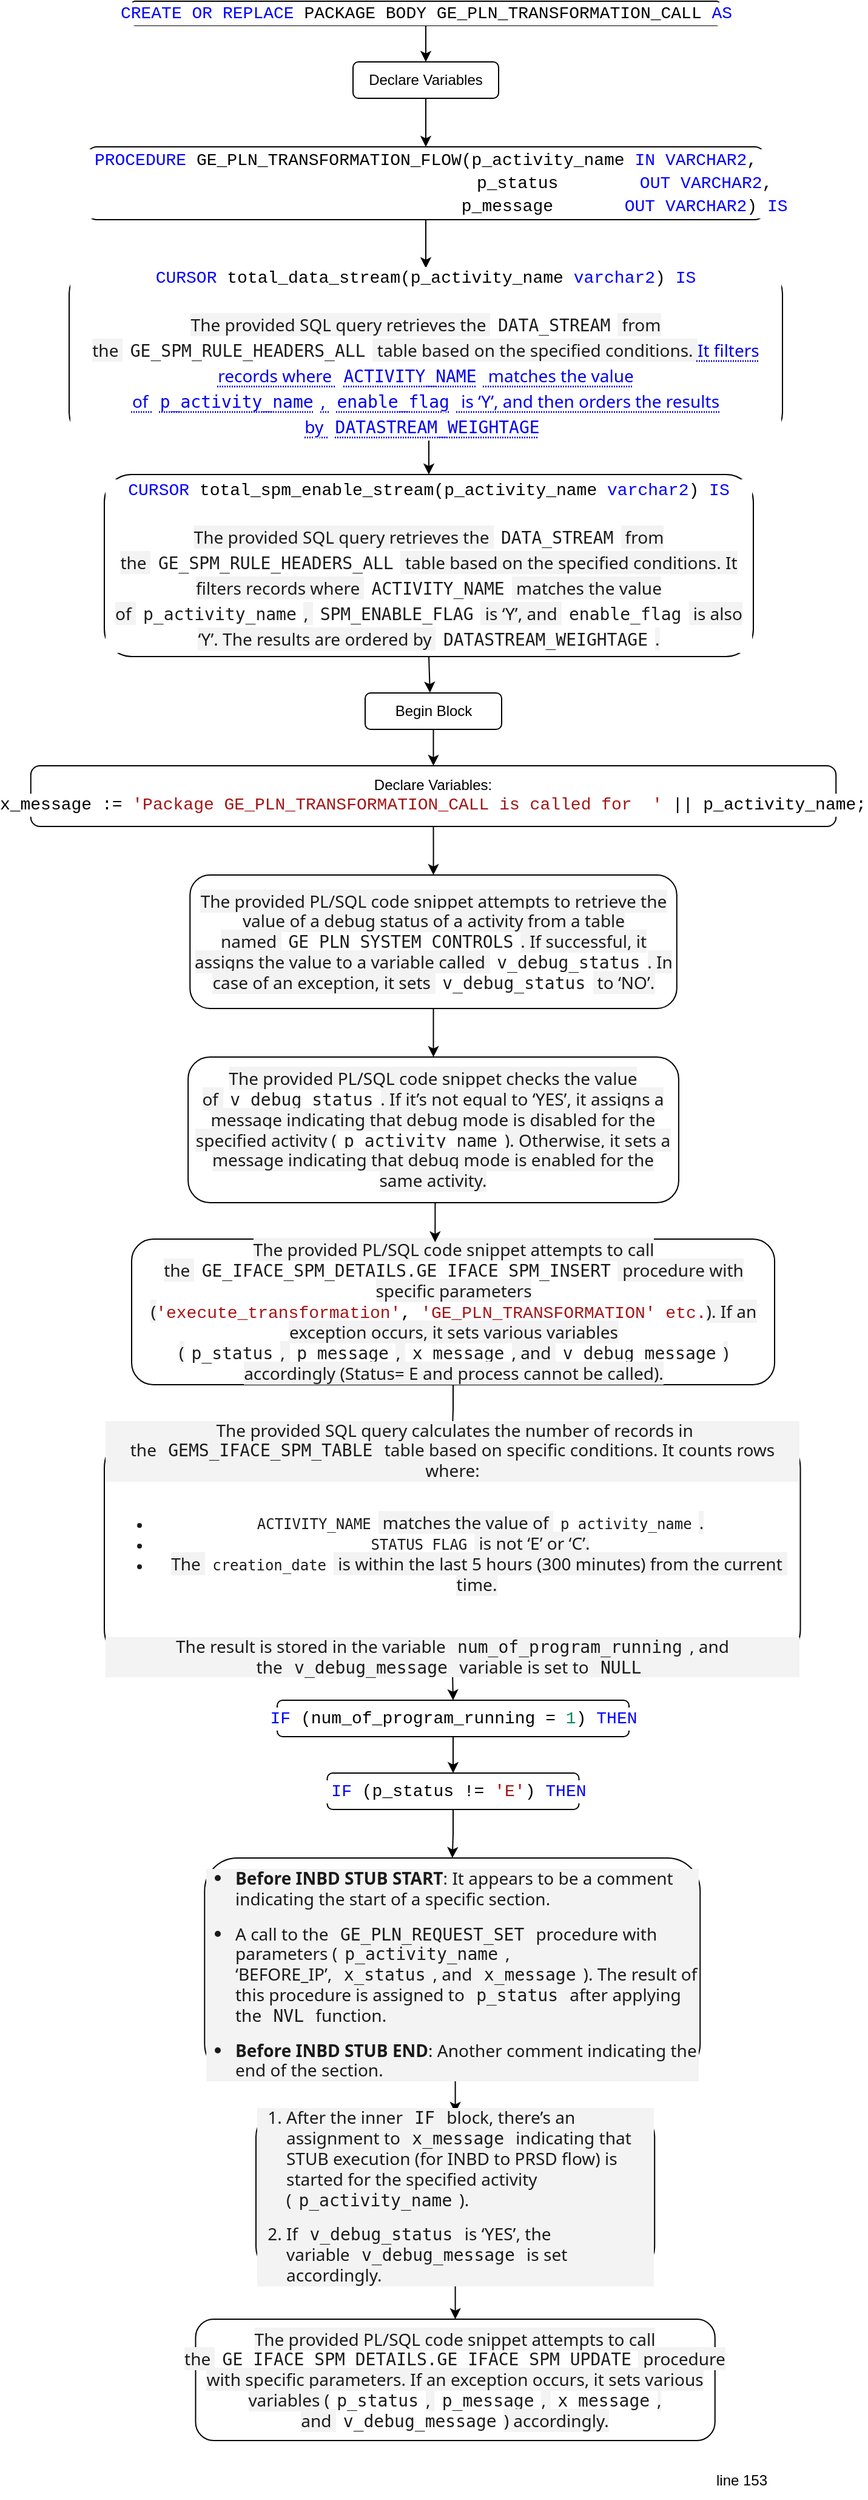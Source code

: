 <mxfile version="24.5.4" type="device">
  <diagram id="C5RBs43oDa-KdzZeNtuy" name="Page-1">
    <mxGraphModel dx="880" dy="500" grid="1" gridSize="10" guides="1" tooltips="1" connect="1" arrows="1" fold="1" page="1" pageScale="1" pageWidth="827" pageHeight="3000" math="0" shadow="0">
      <root>
        <mxCell id="WIyWlLk6GJQsqaUBKTNV-0" />
        <mxCell id="WIyWlLk6GJQsqaUBKTNV-1" parent="WIyWlLk6GJQsqaUBKTNV-0" />
        <mxCell id="ynSScAyT_oTB8Sbhrg9Q-1" style="edgeStyle=orthogonalEdgeStyle;rounded=0;orthogonalLoop=1;jettySize=auto;html=1;exitX=0.5;exitY=1;exitDx=0;exitDy=0;entryX=0.5;entryY=0;entryDx=0;entryDy=0;" edge="1" parent="WIyWlLk6GJQsqaUBKTNV-1" source="WIyWlLk6GJQsqaUBKTNV-3" target="WIyWlLk6GJQsqaUBKTNV-11">
          <mxGeometry relative="1" as="geometry" />
        </mxCell>
        <mxCell id="WIyWlLk6GJQsqaUBKTNV-3" value="&lt;div style=&quot;color: #000000;background-color: #ffffff;font-family: Consolas, &#39;Courier New&#39;, monospace;font-weight: normal;font-size: 14px;line-height: 19px;white-space: pre;&quot;&gt;&lt;div&gt;&lt;span style=&quot;color: #0000ff;&quot;&gt;CREATE&lt;/span&gt;&lt;span style=&quot;color: #000000;&quot;&gt; &lt;/span&gt;&lt;span style=&quot;color: #0000ff;&quot;&gt;OR&lt;/span&gt;&lt;span style=&quot;color: #000000;&quot;&gt; &lt;/span&gt;&lt;span style=&quot;color: #0000ff;&quot;&gt;REPLACE&lt;/span&gt;&lt;span style=&quot;color: #000000;&quot;&gt; PACKAGE BODY GE_PLN_TRANSFORMATION_CALL &lt;/span&gt;&lt;span style=&quot;color: #0000ff;&quot;&gt;AS&lt;/span&gt;&lt;/div&gt;&lt;/div&gt;" style="rounded=1;whiteSpace=wrap;html=1;fontSize=12;glass=0;strokeWidth=1;shadow=0;" parent="WIyWlLk6GJQsqaUBKTNV-1" vertex="1">
          <mxGeometry x="177.5" y="60" width="485" height="20" as="geometry" />
        </mxCell>
        <mxCell id="ynSScAyT_oTB8Sbhrg9Q-4" style="edgeStyle=orthogonalEdgeStyle;rounded=0;orthogonalLoop=1;jettySize=auto;html=1;exitX=0.5;exitY=1;exitDx=0;exitDy=0;entryX=0.5;entryY=0;entryDx=0;entryDy=0;" edge="1" parent="WIyWlLk6GJQsqaUBKTNV-1" source="WIyWlLk6GJQsqaUBKTNV-11" target="ynSScAyT_oTB8Sbhrg9Q-2">
          <mxGeometry relative="1" as="geometry" />
        </mxCell>
        <mxCell id="WIyWlLk6GJQsqaUBKTNV-11" value="Declare Variables" style="rounded=1;whiteSpace=wrap;html=1;fontSize=12;glass=0;strokeWidth=1;shadow=0;" parent="WIyWlLk6GJQsqaUBKTNV-1" vertex="1">
          <mxGeometry x="360" y="110" width="120" height="30" as="geometry" />
        </mxCell>
        <mxCell id="ynSScAyT_oTB8Sbhrg9Q-5" style="edgeStyle=orthogonalEdgeStyle;rounded=0;orthogonalLoop=1;jettySize=auto;html=1;exitX=0.5;exitY=1;exitDx=0;exitDy=0;entryX=0.5;entryY=0;entryDx=0;entryDy=0;" edge="1" parent="WIyWlLk6GJQsqaUBKTNV-1" source="ynSScAyT_oTB8Sbhrg9Q-2" target="ynSScAyT_oTB8Sbhrg9Q-3">
          <mxGeometry relative="1" as="geometry" />
        </mxCell>
        <mxCell id="ynSScAyT_oTB8Sbhrg9Q-2" value="&lt;div style=&quot;background-color: rgb(255, 255, 255); font-family: Consolas, &amp;quot;Courier New&amp;quot;, monospace; font-size: 14px; line-height: 19px; white-space: pre;&quot;&gt;&lt;div&gt;&lt;span style=&quot;color: #0000ff;&quot;&gt;PROCEDURE&lt;/span&gt; GE_PLN_TRANSFORMATION_FLOW(p_activity_name &lt;span style=&quot;color: #0000ff;&quot;&gt;IN&lt;/span&gt; &lt;span style=&quot;color: #0000ff;&quot;&gt;VARCHAR2&lt;/span&gt;,&lt;/div&gt;&lt;div&gt;&amp;nbsp; &amp;nbsp; &amp;nbsp; &amp;nbsp; &amp;nbsp; &amp;nbsp; &amp;nbsp; &amp;nbsp; &amp;nbsp; &amp;nbsp; &amp;nbsp; &amp;nbsp; &amp;nbsp; &amp;nbsp; &amp;nbsp; &amp;nbsp; &amp;nbsp; &amp;nbsp; &amp;nbsp; &amp;nbsp;p_status &amp;nbsp; &amp;nbsp; &amp;nbsp; &amp;nbsp;&lt;span style=&quot;color: #0000ff;&quot;&gt;OUT&lt;/span&gt; &lt;span style=&quot;color: #0000ff;&quot;&gt;VARCHAR2&lt;/span&gt;,&lt;/div&gt;&lt;div&gt;&amp;nbsp; &amp;nbsp; &amp;nbsp; &amp;nbsp; &amp;nbsp; &amp;nbsp; &amp;nbsp; &amp;nbsp; &amp;nbsp; &amp;nbsp; &amp;nbsp; &amp;nbsp; &amp;nbsp; &amp;nbsp; &amp;nbsp; &amp;nbsp; &amp;nbsp; &amp;nbsp; &amp;nbsp; &amp;nbsp;p_message &amp;nbsp; &amp;nbsp; &amp;nbsp; &lt;span style=&quot;color: #0000ff;&quot;&gt;OUT&lt;/span&gt; &lt;span style=&quot;color: #0000ff;&quot;&gt;VARCHAR2&lt;/span&gt;) &lt;span style=&quot;color: rgb(0, 0, 255);&quot;&gt;IS&lt;/span&gt;&lt;/div&gt;&lt;/div&gt;" style="rounded=1;whiteSpace=wrap;html=1;" vertex="1" parent="WIyWlLk6GJQsqaUBKTNV-1">
          <mxGeometry x="140" y="180" width="560" height="60" as="geometry" />
        </mxCell>
        <mxCell id="ynSScAyT_oTB8Sbhrg9Q-7" style="edgeStyle=orthogonalEdgeStyle;rounded=0;orthogonalLoop=1;jettySize=auto;html=1;exitX=0.5;exitY=1;exitDx=0;exitDy=0;entryX=0.5;entryY=0;entryDx=0;entryDy=0;" edge="1" parent="WIyWlLk6GJQsqaUBKTNV-1" source="ynSScAyT_oTB8Sbhrg9Q-3" target="ynSScAyT_oTB8Sbhrg9Q-6">
          <mxGeometry relative="1" as="geometry" />
        </mxCell>
        <mxCell id="ynSScAyT_oTB8Sbhrg9Q-3" value="&lt;div style=&quot;background-color: rgb(255, 255, 255); font-family: Consolas, &amp;quot;Courier New&amp;quot;, monospace; font-size: 14px; line-height: 19px; white-space: pre;&quot;&gt;&lt;span style=&quot;color: #0000ff;&quot;&gt;CURSOR&lt;/span&gt; total_data_stream(p_activity_name &lt;span style=&quot;color: #0000ff;&quot;&gt;varchar2&lt;/span&gt;) &lt;span style=&quot;color: #0000ff;&quot;&gt;IS&lt;/span&gt;&lt;/div&gt;&lt;div style=&quot;background-color: rgb(255, 255, 255); font-family: Consolas, &amp;quot;Courier New&amp;quot;, monospace; font-size: 14px; line-height: 19px; white-space: pre;&quot;&gt;&lt;span style=&quot;color: #0000ff;&quot;&gt;&lt;br&gt;&lt;/span&gt;&lt;/div&gt;&lt;div style=&quot;background-color: rgb(255, 255, 255); font-family: Consolas, &amp;quot;Courier New&amp;quot;, monospace; line-height: 19px; white-space: pre; font-size: 13px;&quot;&gt;&lt;span style=&quot;color: rgba(0, 0, 0, 0.894); font-family: SegoeUIVariable, SegoeUI, &amp;quot;Segoe UI&amp;quot;, &amp;quot;Helvetica Neue&amp;quot;, Helvetica, &amp;quot;Microsoft YaHei&amp;quot;, &amp;quot;Meiryo UI&amp;quot;, Meiryo, &amp;quot;Arial Unicode MS&amp;quot;, sans-serif; font-size: 14px; text-align: left; white-space: normal; background-color: rgb(243, 243, 243);&quot;&gt;The provided SQL query retrieves the&amp;nbsp;&lt;/span&gt;&lt;code style=&quot;text-wrap: wrap; font-size: 14px; line-height: var(--cib-type-body1-line-height); font-variation-settings: var(--cib-type-body1-font-variation-settings); margin: 0px 2px; padding: 1px 4px; box-sizing: border-box; border: 1px solid var(--cib-color-stroke-neutral-primary); border-radius: var(--cib-border-radius-medium); background: var(--cib-color-syntax-background-surface); color: rgba(0, 0, 0, 0.894); text-align: left;&quot;&gt;DATA_STREAM&lt;/code&gt;&lt;span style=&quot;color: rgba(0, 0, 0, 0.894); font-family: SegoeUIVariable, SegoeUI, &amp;quot;Segoe UI&amp;quot;, &amp;quot;Helvetica Neue&amp;quot;, Helvetica, &amp;quot;Microsoft YaHei&amp;quot;, &amp;quot;Meiryo UI&amp;quot;, Meiryo, &amp;quot;Arial Unicode MS&amp;quot;, sans-serif; font-size: 14px; text-align: left; white-space: normal; background-color: rgb(243, 243, 243);&quot;&gt;&amp;nbsp;from the&amp;nbsp;&lt;/span&gt;&lt;code style=&quot;text-wrap: wrap; font-size: 14px; line-height: var(--cib-type-body1-line-height); font-variation-settings: var(--cib-type-body1-font-variation-settings); margin: 0px 2px; padding: 1px 4px; box-sizing: border-box; border: 1px solid var(--cib-color-stroke-neutral-primary); border-radius: var(--cib-border-radius-medium); background: var(--cib-color-syntax-background-surface); color: rgba(0, 0, 0, 0.894); text-align: left;&quot;&gt;GE_SPM_RULE_HEADERS_ALL&lt;/code&gt;&lt;span style=&quot;color: rgba(0, 0, 0, 0.894); font-family: SegoeUIVariable, SegoeUI, &amp;quot;Segoe UI&amp;quot;, &amp;quot;Helvetica Neue&amp;quot;, Helvetica, &amp;quot;Microsoft YaHei&amp;quot;, &amp;quot;Meiryo UI&amp;quot;, Meiryo, &amp;quot;Arial Unicode MS&amp;quot;, sans-serif; font-size: 14px; text-align: left; white-space: normal; background-color: rgb(243, 243, 243);&quot;&gt;&amp;nbsp;table based on the specified conditions.&amp;nbsp;&lt;/span&gt;&lt;a style=&quot;position: relative; border-bottom: 2px solid transparent; text-decoration-style: dotted; text-underline-offset: 3px; text-decoration-color: var(--cib-color-foreground-accent-secondary); cursor: pointer; background: var(--cib-color-fill-subtle-tertiary); border-radius: var(--cib-border-radius-small); font-family: SegoeUIVariable, SegoeUI, &amp;quot;Segoe UI&amp;quot;, &amp;quot;Helvetica Neue&amp;quot;, Helvetica, &amp;quot;Microsoft YaHei&amp;quot;, &amp;quot;Meiryo UI&amp;quot;, Meiryo, &amp;quot;Arial Unicode MS&amp;quot;, sans-serif; font-size: 14px; text-align: left; white-space: normal;&quot; target=&quot;_blank&quot; data-citationid=&quot;fa12c955-d1f7-9592-a2a9-dfe4369388e4-8-group&quot; class=&quot;tooltip-target&quot; href=&quot;https://docs.oracle.com/en/cloud/saas/supply-chain-and-manufacturing/23d/oedsc/dooheadersall-12076.html&quot;&gt;It filters records where&amp;nbsp;&lt;code style=&quot;white-space-collapse: preserve; font-size: var(--cib-type-body1-font-size); line-height: var(--cib-type-body1-line-height); font-variation-settings: var(--cib-type-body1-font-variation-settings); margin: 0px 2px; padding: 1px 4px; box-sizing: border-box; border: 1px solid var(--cib-color-stroke-neutral-primary); border-radius: var(--cib-border-radius-medium); background: var(--cib-color-syntax-background-surface);&quot;&gt;ACTIVITY_NAME&lt;/code&gt;&amp;nbsp;matches the value of&amp;nbsp;&lt;code style=&quot;white-space-collapse: preserve; font-size: var(--cib-type-body1-font-size); line-height: var(--cib-type-body1-line-height); font-variation-settings: var(--cib-type-body1-font-variation-settings); margin: 0px 2px; padding: 1px 4px; box-sizing: border-box; border: 1px solid var(--cib-color-stroke-neutral-primary); border-radius: var(--cib-border-radius-medium); background: var(--cib-color-syntax-background-surface);&quot;&gt;p_activity_name&lt;/code&gt;,&amp;nbsp;&lt;code style=&quot;white-space-collapse: preserve; font-size: var(--cib-type-body1-font-size); line-height: var(--cib-type-body1-line-height); font-variation-settings: var(--cib-type-body1-font-variation-settings); margin: 0px 2px; padding: 1px 4px; box-sizing: border-box; border: 1px solid var(--cib-color-stroke-neutral-primary); border-radius: var(--cib-border-radius-medium); background: var(--cib-color-syntax-background-surface);&quot;&gt;enable_flag&lt;/code&gt;&amp;nbsp;is ‘Y’, and then orders the results by&amp;nbsp;&lt;code style=&quot;white-space-collapse: preserve; font-size: var(--cib-type-body1-font-size); line-height: var(--cib-type-body1-line-height); font-variation-settings: var(--cib-type-body1-font-variation-settings); margin: 0px 2px; padding: 1px 4px; box-sizing: border-box; border: 1px solid var(--cib-color-stroke-neutral-primary); border-radius: var(--cib-border-radius-medium); background: var(--cib-color-syntax-background-surface);&quot;&gt;DATASTREAM_WEIGHTAGE&lt;/code&gt;&lt;/a&gt;&lt;span style=&quot;color: #0000ff;&quot;&gt;&lt;br&gt;&lt;/span&gt;&lt;/div&gt;" style="rounded=1;whiteSpace=wrap;html=1;" vertex="1" parent="WIyWlLk6GJQsqaUBKTNV-1">
          <mxGeometry x="126" y="280" width="588" height="140" as="geometry" />
        </mxCell>
        <mxCell id="ynSScAyT_oTB8Sbhrg9Q-6" value="&lt;div style=&quot;background-color: rgb(255, 255, 255); font-family: Consolas, &amp;quot;Courier New&amp;quot;, monospace; font-size: 14px; line-height: 19px; white-space: pre;&quot;&gt;&lt;span style=&quot;color: #0000ff;&quot;&gt;CURSOR&lt;/span&gt; total_spm_enable_stream(p_activity_name &lt;span style=&quot;color: #0000ff;&quot;&gt;varchar2&lt;/span&gt;) &lt;span style=&quot;color: #0000ff;&quot;&gt;IS&lt;/span&gt;&lt;/div&gt;&lt;div style=&quot;background-color: rgb(255, 255, 255); font-family: Consolas, &amp;quot;Courier New&amp;quot;, monospace; font-size: 14px; line-height: 19px; white-space: pre;&quot;&gt;&lt;span style=&quot;color: #0000ff;&quot;&gt;&lt;br&gt;&lt;/span&gt;&lt;/div&gt;&lt;div style=&quot;background-color: rgb(255, 255, 255); font-family: Consolas, &amp;quot;Courier New&amp;quot;, monospace; font-size: 14px; line-height: 19px; white-space: pre;&quot;&gt;&lt;span style=&quot;color: rgba(0, 0, 0, 0.894); font-family: SegoeUIVariable, SegoeUI, &amp;quot;Segoe UI&amp;quot;, &amp;quot;Helvetica Neue&amp;quot;, Helvetica, &amp;quot;Microsoft YaHei&amp;quot;, &amp;quot;Meiryo UI&amp;quot;, Meiryo, &amp;quot;Arial Unicode MS&amp;quot;, sans-serif; text-align: left; white-space: normal; background-color: rgb(243, 243, 243);&quot;&gt;The provided SQL query retrieves the&amp;nbsp;&lt;/span&gt;&lt;code style=&quot;text-wrap: wrap; line-height: var(--cib-type-body1-line-height); font-variation-settings: var(--cib-type-body1-font-variation-settings); margin: 0px 2px; padding: 1px 4px; box-sizing: border-box; border: 1px solid var(--cib-color-stroke-neutral-primary); border-radius: var(--cib-border-radius-medium); background: var(--cib-color-syntax-background-surface); color: rgba(0, 0, 0, 0.894); text-align: left;&quot;&gt;DATA_STREAM&lt;/code&gt;&lt;span style=&quot;color: rgba(0, 0, 0, 0.894); font-family: SegoeUIVariable, SegoeUI, &amp;quot;Segoe UI&amp;quot;, &amp;quot;Helvetica Neue&amp;quot;, Helvetica, &amp;quot;Microsoft YaHei&amp;quot;, &amp;quot;Meiryo UI&amp;quot;, Meiryo, &amp;quot;Arial Unicode MS&amp;quot;, sans-serif; text-align: left; white-space: normal; background-color: rgb(243, 243, 243);&quot;&gt;&amp;nbsp;from the&amp;nbsp;&lt;/span&gt;&lt;code style=&quot;text-wrap: wrap; line-height: var(--cib-type-body1-line-height); font-variation-settings: var(--cib-type-body1-font-variation-settings); margin: 0px 2px; padding: 1px 4px; box-sizing: border-box; border: 1px solid var(--cib-color-stroke-neutral-primary); border-radius: var(--cib-border-radius-medium); background: var(--cib-color-syntax-background-surface); color: rgba(0, 0, 0, 0.894); text-align: left;&quot;&gt;GE_SPM_RULE_HEADERS_ALL&lt;/code&gt;&lt;span style=&quot;color: rgba(0, 0, 0, 0.894); font-family: SegoeUIVariable, SegoeUI, &amp;quot;Segoe UI&amp;quot;, &amp;quot;Helvetica Neue&amp;quot;, Helvetica, &amp;quot;Microsoft YaHei&amp;quot;, &amp;quot;Meiryo UI&amp;quot;, Meiryo, &amp;quot;Arial Unicode MS&amp;quot;, sans-serif; text-align: left; white-space: normal; background-color: rgb(243, 243, 243);&quot;&gt;&amp;nbsp;table based on the specified conditions. It filters records where&amp;nbsp;&lt;/span&gt;&lt;code style=&quot;text-wrap: wrap; line-height: var(--cib-type-body1-line-height); font-variation-settings: var(--cib-type-body1-font-variation-settings); margin: 0px 2px; padding: 1px 4px; box-sizing: border-box; border: 1px solid var(--cib-color-stroke-neutral-primary); border-radius: var(--cib-border-radius-medium); background: var(--cib-color-syntax-background-surface); color: rgba(0, 0, 0, 0.894); text-align: left;&quot;&gt;ACTIVITY_NAME&lt;/code&gt;&lt;span style=&quot;color: rgba(0, 0, 0, 0.894); font-family: SegoeUIVariable, SegoeUI, &amp;quot;Segoe UI&amp;quot;, &amp;quot;Helvetica Neue&amp;quot;, Helvetica, &amp;quot;Microsoft YaHei&amp;quot;, &amp;quot;Meiryo UI&amp;quot;, Meiryo, &amp;quot;Arial Unicode MS&amp;quot;, sans-serif; text-align: left; white-space: normal; background-color: rgb(243, 243, 243);&quot;&gt;&amp;nbsp;matches the value of&amp;nbsp;&lt;/span&gt;&lt;code style=&quot;text-wrap: wrap; line-height: var(--cib-type-body1-line-height); font-variation-settings: var(--cib-type-body1-font-variation-settings); margin: 0px 2px; padding: 1px 4px; box-sizing: border-box; border: 1px solid var(--cib-color-stroke-neutral-primary); border-radius: var(--cib-border-radius-medium); background: var(--cib-color-syntax-background-surface); color: rgba(0, 0, 0, 0.894); text-align: left;&quot;&gt;p_activity_name&lt;/code&gt;&lt;span style=&quot;color: rgba(0, 0, 0, 0.894); font-family: SegoeUIVariable, SegoeUI, &amp;quot;Segoe UI&amp;quot;, &amp;quot;Helvetica Neue&amp;quot;, Helvetica, &amp;quot;Microsoft YaHei&amp;quot;, &amp;quot;Meiryo UI&amp;quot;, Meiryo, &amp;quot;Arial Unicode MS&amp;quot;, sans-serif; text-align: left; white-space: normal; background-color: rgb(243, 243, 243);&quot;&gt;,&amp;nbsp;&lt;/span&gt;&lt;code style=&quot;text-wrap: wrap; line-height: var(--cib-type-body1-line-height); font-variation-settings: var(--cib-type-body1-font-variation-settings); margin: 0px 2px; padding: 1px 4px; box-sizing: border-box; border: 1px solid var(--cib-color-stroke-neutral-primary); border-radius: var(--cib-border-radius-medium); background: var(--cib-color-syntax-background-surface); color: rgba(0, 0, 0, 0.894); text-align: left;&quot;&gt;SPM_ENABLE_FLAG&lt;/code&gt;&lt;span style=&quot;color: rgba(0, 0, 0, 0.894); font-family: SegoeUIVariable, SegoeUI, &amp;quot;Segoe UI&amp;quot;, &amp;quot;Helvetica Neue&amp;quot;, Helvetica, &amp;quot;Microsoft YaHei&amp;quot;, &amp;quot;Meiryo UI&amp;quot;, Meiryo, &amp;quot;Arial Unicode MS&amp;quot;, sans-serif; text-align: left; white-space: normal; background-color: rgb(243, 243, 243);&quot;&gt;&amp;nbsp;is ‘Y’, and&amp;nbsp;&lt;/span&gt;&lt;code style=&quot;text-wrap: wrap; line-height: var(--cib-type-body1-line-height); font-variation-settings: var(--cib-type-body1-font-variation-settings); margin: 0px 2px; padding: 1px 4px; box-sizing: border-box; border: 1px solid var(--cib-color-stroke-neutral-primary); border-radius: var(--cib-border-radius-medium); background: var(--cib-color-syntax-background-surface); color: rgba(0, 0, 0, 0.894); text-align: left;&quot;&gt;enable_flag&lt;/code&gt;&lt;span style=&quot;color: rgba(0, 0, 0, 0.894); font-family: SegoeUIVariable, SegoeUI, &amp;quot;Segoe UI&amp;quot;, &amp;quot;Helvetica Neue&amp;quot;, Helvetica, &amp;quot;Microsoft YaHei&amp;quot;, &amp;quot;Meiryo UI&amp;quot;, Meiryo, &amp;quot;Arial Unicode MS&amp;quot;, sans-serif; text-align: left; white-space: normal; background-color: rgb(243, 243, 243);&quot;&gt;&amp;nbsp;is also ‘Y’. The results are ordered by&amp;nbsp;&lt;/span&gt;&lt;code style=&quot;text-wrap: wrap; line-height: var(--cib-type-body1-line-height); font-variation-settings: var(--cib-type-body1-font-variation-settings); margin: 0px 2px; padding: 1px 4px; box-sizing: border-box; border: 1px solid var(--cib-color-stroke-neutral-primary); border-radius: var(--cib-border-radius-medium); background: var(--cib-color-syntax-background-surface); color: rgba(0, 0, 0, 0.894); text-align: left;&quot;&gt;DATASTREAM_WEIGHTAGE&lt;/code&gt;&lt;span style=&quot;color: rgba(0, 0, 0, 0.894); font-family: SegoeUIVariable, SegoeUI, &amp;quot;Segoe UI&amp;quot;, &amp;quot;Helvetica Neue&amp;quot;, Helvetica, &amp;quot;Microsoft YaHei&amp;quot;, &amp;quot;Meiryo UI&amp;quot;, Meiryo, &amp;quot;Arial Unicode MS&amp;quot;, sans-serif; text-align: left; white-space: normal; background-color: rgb(243, 243, 243);&quot;&gt;.&lt;/span&gt;&lt;span style=&quot;color: #0000ff;&quot;&gt;&lt;br&gt;&lt;/span&gt;&lt;/div&gt;" style="rounded=1;whiteSpace=wrap;html=1;" vertex="1" parent="WIyWlLk6GJQsqaUBKTNV-1">
          <mxGeometry x="155" y="450" width="535" height="150" as="geometry" />
        </mxCell>
        <mxCell id="ynSScAyT_oTB8Sbhrg9Q-12" style="edgeStyle=orthogonalEdgeStyle;rounded=0;orthogonalLoop=1;jettySize=auto;html=1;exitX=0.5;exitY=1;exitDx=0;exitDy=0;entryX=0.5;entryY=0;entryDx=0;entryDy=0;" edge="1" parent="WIyWlLk6GJQsqaUBKTNV-1" source="ynSScAyT_oTB8Sbhrg9Q-8" target="ynSScAyT_oTB8Sbhrg9Q-10">
          <mxGeometry relative="1" as="geometry" />
        </mxCell>
        <mxCell id="ynSScAyT_oTB8Sbhrg9Q-8" value="Begin Block" style="rounded=1;whiteSpace=wrap;html=1;" vertex="1" parent="WIyWlLk6GJQsqaUBKTNV-1">
          <mxGeometry x="370" y="630" width="112.5" height="30" as="geometry" />
        </mxCell>
        <mxCell id="ynSScAyT_oTB8Sbhrg9Q-9" style="edgeStyle=orthogonalEdgeStyle;rounded=0;orthogonalLoop=1;jettySize=auto;html=1;exitX=0.5;exitY=1;exitDx=0;exitDy=0;entryX=0.475;entryY=-0.009;entryDx=0;entryDy=0;entryPerimeter=0;" edge="1" parent="WIyWlLk6GJQsqaUBKTNV-1" source="ynSScAyT_oTB8Sbhrg9Q-6" target="ynSScAyT_oTB8Sbhrg9Q-8">
          <mxGeometry relative="1" as="geometry" />
        </mxCell>
        <mxCell id="ynSScAyT_oTB8Sbhrg9Q-14" style="edgeStyle=orthogonalEdgeStyle;rounded=0;orthogonalLoop=1;jettySize=auto;html=1;exitX=0.5;exitY=1;exitDx=0;exitDy=0;entryX=0.5;entryY=0;entryDx=0;entryDy=0;" edge="1" parent="WIyWlLk6GJQsqaUBKTNV-1" source="ynSScAyT_oTB8Sbhrg9Q-10" target="ynSScAyT_oTB8Sbhrg9Q-13">
          <mxGeometry relative="1" as="geometry" />
        </mxCell>
        <mxCell id="ynSScAyT_oTB8Sbhrg9Q-10" value="Declare Variables:&lt;div&gt;&lt;div style=&quot;background-color: rgb(255, 255, 255); font-family: Consolas, &amp;quot;Courier New&amp;quot;, monospace; font-size: 14px; line-height: 19px; white-space: pre;&quot;&gt;&lt;div&gt;x_message := &lt;span style=&quot;color: #a31515;&quot;&gt;&#39;Package GE_PLN_TRANSFORMATION_CALL is called for &amp;nbsp;&#39;&lt;/span&gt; || p_activity_name;&lt;/div&gt;&lt;/div&gt;&lt;/div&gt;" style="rounded=1;whiteSpace=wrap;html=1;" vertex="1" parent="WIyWlLk6GJQsqaUBKTNV-1">
          <mxGeometry x="94.38" y="690" width="663.75" height="50" as="geometry" />
        </mxCell>
        <mxCell id="ynSScAyT_oTB8Sbhrg9Q-16" style="edgeStyle=orthogonalEdgeStyle;rounded=0;orthogonalLoop=1;jettySize=auto;html=1;exitX=0.5;exitY=1;exitDx=0;exitDy=0;entryX=0.5;entryY=0;entryDx=0;entryDy=0;" edge="1" parent="WIyWlLk6GJQsqaUBKTNV-1" source="ynSScAyT_oTB8Sbhrg9Q-13" target="ynSScAyT_oTB8Sbhrg9Q-15">
          <mxGeometry relative="1" as="geometry" />
        </mxCell>
        <mxCell id="ynSScAyT_oTB8Sbhrg9Q-13" value="&lt;span style=&quot;color: rgba(0, 0, 0, 0.894); font-family: SegoeUIVariable, SegoeUI, &amp;quot;Segoe UI&amp;quot;, &amp;quot;Helvetica Neue&amp;quot;, Helvetica, &amp;quot;Microsoft YaHei&amp;quot;, &amp;quot;Meiryo UI&amp;quot;, Meiryo, &amp;quot;Arial Unicode MS&amp;quot;, sans-serif; font-size: 14px; text-align: left; background-color: rgb(243, 243, 243);&quot;&gt;The provided PL/SQL code snippet attempts to retrieve the value of a debug status of a activity from a table named&amp;nbsp;&lt;/span&gt;&lt;code style=&quot;white-space-collapse: preserve; font-size: 14px; line-height: var(--cib-type-body1-line-height); font-variation-settings: var(--cib-type-body1-font-variation-settings); margin: 0px 2px; padding: 1px 4px; box-sizing: border-box; border: 1px solid var(--cib-color-stroke-neutral-primary); border-radius: var(--cib-border-radius-medium); background: var(--cib-color-syntax-background-surface); color: rgba(0, 0, 0, 0.894); text-align: left;&quot;&gt;GE_PLN_SYSTEM_CONTROLS&lt;/code&gt;&lt;span style=&quot;color: rgba(0, 0, 0, 0.894); font-family: SegoeUIVariable, SegoeUI, &amp;quot;Segoe UI&amp;quot;, &amp;quot;Helvetica Neue&amp;quot;, Helvetica, &amp;quot;Microsoft YaHei&amp;quot;, &amp;quot;Meiryo UI&amp;quot;, Meiryo, &amp;quot;Arial Unicode MS&amp;quot;, sans-serif; font-size: 14px; text-align: left; background-color: rgb(243, 243, 243);&quot;&gt;. If successful, it assigns the value to a variable called&amp;nbsp;&lt;/span&gt;&lt;code style=&quot;white-space-collapse: preserve; font-size: 14px; line-height: var(--cib-type-body1-line-height); font-variation-settings: var(--cib-type-body1-font-variation-settings); margin: 0px 2px; padding: 1px 4px; box-sizing: border-box; border: 1px solid var(--cib-color-stroke-neutral-primary); border-radius: var(--cib-border-radius-medium); background: var(--cib-color-syntax-background-surface); color: rgba(0, 0, 0, 0.894); text-align: left;&quot;&gt;v_debug_status&lt;/code&gt;&lt;span style=&quot;color: rgba(0, 0, 0, 0.894); font-family: SegoeUIVariable, SegoeUI, &amp;quot;Segoe UI&amp;quot;, &amp;quot;Helvetica Neue&amp;quot;, Helvetica, &amp;quot;Microsoft YaHei&amp;quot;, &amp;quot;Meiryo UI&amp;quot;, Meiryo, &amp;quot;Arial Unicode MS&amp;quot;, sans-serif; font-size: 14px; text-align: left; background-color: rgb(243, 243, 243);&quot;&gt;. In case of an exception, it sets&amp;nbsp;&lt;/span&gt;&lt;code style=&quot;white-space-collapse: preserve; font-size: 14px; line-height: var(--cib-type-body1-line-height); font-variation-settings: var(--cib-type-body1-font-variation-settings); margin: 0px 2px; padding: 1px 4px; box-sizing: border-box; border: 1px solid var(--cib-color-stroke-neutral-primary); border-radius: var(--cib-border-radius-medium); background: var(--cib-color-syntax-background-surface); color: rgba(0, 0, 0, 0.894); text-align: left;&quot;&gt;v_debug_status&lt;/code&gt;&lt;span style=&quot;color: rgba(0, 0, 0, 0.894); font-family: SegoeUIVariable, SegoeUI, &amp;quot;Segoe UI&amp;quot;, &amp;quot;Helvetica Neue&amp;quot;, Helvetica, &amp;quot;Microsoft YaHei&amp;quot;, &amp;quot;Meiryo UI&amp;quot;, Meiryo, &amp;quot;Arial Unicode MS&amp;quot;, sans-serif; font-size: 14px; text-align: left; background-color: rgb(243, 243, 243);&quot;&gt;&amp;nbsp;to ‘NO’.&lt;/span&gt;" style="rounded=1;whiteSpace=wrap;html=1;" vertex="1" parent="WIyWlLk6GJQsqaUBKTNV-1">
          <mxGeometry x="225.63" y="780" width="401.26" height="110" as="geometry" />
        </mxCell>
        <mxCell id="ynSScAyT_oTB8Sbhrg9Q-15" value="&lt;span style=&quot;color: rgba(0, 0, 0, 0.894); font-family: SegoeUIVariable, SegoeUI, &amp;quot;Segoe UI&amp;quot;, &amp;quot;Helvetica Neue&amp;quot;, Helvetica, &amp;quot;Microsoft YaHei&amp;quot;, &amp;quot;Meiryo UI&amp;quot;, Meiryo, &amp;quot;Arial Unicode MS&amp;quot;, sans-serif; font-size: 14px; text-align: left; background-color: rgb(243, 243, 243);&quot;&gt;The provided PL/SQL code snippet checks the value of&amp;nbsp;&lt;/span&gt;&lt;code style=&quot;white-space-collapse: preserve; font-size: 14px; line-height: var(--cib-type-body1-line-height); font-variation-settings: var(--cib-type-body1-font-variation-settings); margin: 0px 2px; padding: 1px 4px; box-sizing: border-box; border: 1px solid var(--cib-color-stroke-neutral-primary); border-radius: var(--cib-border-radius-medium); background: var(--cib-color-syntax-background-surface); color: rgba(0, 0, 0, 0.894); text-align: left;&quot;&gt;v_debug_status&lt;/code&gt;&lt;span style=&quot;color: rgba(0, 0, 0, 0.894); font-family: SegoeUIVariable, SegoeUI, &amp;quot;Segoe UI&amp;quot;, &amp;quot;Helvetica Neue&amp;quot;, Helvetica, &amp;quot;Microsoft YaHei&amp;quot;, &amp;quot;Meiryo UI&amp;quot;, Meiryo, &amp;quot;Arial Unicode MS&amp;quot;, sans-serif; font-size: 14px; text-align: left; background-color: rgb(243, 243, 243);&quot;&gt;. If it’s not equal to ‘YES’, it assigns a message indicating that debug mode is disabled for the specified activity (&lt;/span&gt;&lt;code style=&quot;white-space-collapse: preserve; font-size: 14px; line-height: var(--cib-type-body1-line-height); font-variation-settings: var(--cib-type-body1-font-variation-settings); margin: 0px 2px; padding: 1px 4px; box-sizing: border-box; border: 1px solid var(--cib-color-stroke-neutral-primary); border-radius: var(--cib-border-radius-medium); background: var(--cib-color-syntax-background-surface); color: rgba(0, 0, 0, 0.894); text-align: left;&quot;&gt;p_activity_name&lt;/code&gt;&lt;span style=&quot;color: rgba(0, 0, 0, 0.894); font-family: SegoeUIVariable, SegoeUI, &amp;quot;Segoe UI&amp;quot;, &amp;quot;Helvetica Neue&amp;quot;, Helvetica, &amp;quot;Microsoft YaHei&amp;quot;, &amp;quot;Meiryo UI&amp;quot;, Meiryo, &amp;quot;Arial Unicode MS&amp;quot;, sans-serif; font-size: 14px; text-align: left; background-color: rgb(243, 243, 243);&quot;&gt;). Otherwise, it sets a message indicating that debug mode is enabled for the same activity.&lt;/span&gt;" style="rounded=1;whiteSpace=wrap;html=1;" vertex="1" parent="WIyWlLk6GJQsqaUBKTNV-1">
          <mxGeometry x="224.08" y="930" width="404.37" height="120" as="geometry" />
        </mxCell>
        <mxCell id="ynSScAyT_oTB8Sbhrg9Q-21" style="edgeStyle=orthogonalEdgeStyle;rounded=0;orthogonalLoop=1;jettySize=auto;html=1;exitX=0.5;exitY=1;exitDx=0;exitDy=0;entryX=0.5;entryY=0;entryDx=0;entryDy=0;" edge="1" parent="WIyWlLk6GJQsqaUBKTNV-1" source="ynSScAyT_oTB8Sbhrg9Q-17" target="ynSScAyT_oTB8Sbhrg9Q-20">
          <mxGeometry relative="1" as="geometry" />
        </mxCell>
        <mxCell id="ynSScAyT_oTB8Sbhrg9Q-17" value="&lt;span style=&quot;color: rgba(0, 0, 0, 0.894); font-family: SegoeUIVariable, SegoeUI, &amp;quot;Segoe UI&amp;quot;, &amp;quot;Helvetica Neue&amp;quot;, Helvetica, &amp;quot;Microsoft YaHei&amp;quot;, &amp;quot;Meiryo UI&amp;quot;, Meiryo, &amp;quot;Arial Unicode MS&amp;quot;, sans-serif; font-size: 14px; text-align: left; background-color: rgb(243, 243, 243);&quot;&gt;The provided PL/SQL code snippet attempts to call the&amp;nbsp;&lt;/span&gt;&lt;code style=&quot;white-space-collapse: preserve; font-size: 14px; line-height: var(--cib-type-body1-line-height); font-variation-settings: var(--cib-type-body1-font-variation-settings); margin: 0px 2px; padding: 1px 4px; box-sizing: border-box; border: 1px solid var(--cib-color-stroke-neutral-primary); border-radius: var(--cib-border-radius-medium); background: var(--cib-color-syntax-background-surface); color: rgba(0, 0, 0, 0.894); text-align: left;&quot;&gt;GE_IFACE_SPM_DETAILS.GE_IFACE_SPM_INSERT&lt;/code&gt;&lt;span style=&quot;color: rgba(0, 0, 0, 0.894); font-family: SegoeUIVariable, SegoeUI, &amp;quot;Segoe UI&amp;quot;, &amp;quot;Helvetica Neue&amp;quot;, Helvetica, &amp;quot;Microsoft YaHei&amp;quot;, &amp;quot;Meiryo UI&amp;quot;, Meiryo, &amp;quot;Arial Unicode MS&amp;quot;, sans-serif; font-size: 14px; text-align: left; background-color: rgb(243, 243, 243);&quot;&gt;&amp;nbsp;procedure with specific parameters (&lt;/span&gt;&lt;span style=&quot;background-color: rgb(255, 255, 255); font-family: Consolas, &amp;quot;Courier New&amp;quot;, monospace; font-size: 14px; white-space: pre; color: rgb(163, 21, 21);&quot;&gt;&#39;execute_transformation&#39;&lt;/span&gt;&lt;span style=&quot;background-color: rgb(255, 255, 255); font-family: Consolas, &amp;quot;Courier New&amp;quot;, monospace; font-size: 14px; white-space: pre;&quot;&gt;, &lt;/span&gt;&lt;span style=&quot;background-color: rgb(255, 255, 255); font-family: Consolas, &amp;quot;Courier New&amp;quot;, monospace; font-size: 14px; white-space: pre; color: rgb(163, 21, 21);&quot;&gt;&#39;GE_PLN_TRANSFORMATION&#39; etc.&lt;/span&gt;&lt;span style=&quot;color: rgba(0, 0, 0, 0.894); font-family: SegoeUIVariable, SegoeUI, &amp;quot;Segoe UI&amp;quot;, &amp;quot;Helvetica Neue&amp;quot;, Helvetica, &amp;quot;Microsoft YaHei&amp;quot;, &amp;quot;Meiryo UI&amp;quot;, Meiryo, &amp;quot;Arial Unicode MS&amp;quot;, sans-serif; font-size: 14px; text-align: left; background-color: rgb(243, 243, 243);&quot;&gt;). If an exception occurs, it sets various variables (&lt;/span&gt;&lt;code style=&quot;white-space-collapse: preserve; font-size: 14px; line-height: var(--cib-type-body1-line-height); font-variation-settings: var(--cib-type-body1-font-variation-settings); margin: 0px 2px; padding: 1px 4px; box-sizing: border-box; border: 1px solid var(--cib-color-stroke-neutral-primary); border-radius: var(--cib-border-radius-medium); background: var(--cib-color-syntax-background-surface); color: rgba(0, 0, 0, 0.894); text-align: left;&quot;&gt;p_status&lt;/code&gt;&lt;span style=&quot;color: rgba(0, 0, 0, 0.894); font-family: SegoeUIVariable, SegoeUI, &amp;quot;Segoe UI&amp;quot;, &amp;quot;Helvetica Neue&amp;quot;, Helvetica, &amp;quot;Microsoft YaHei&amp;quot;, &amp;quot;Meiryo UI&amp;quot;, Meiryo, &amp;quot;Arial Unicode MS&amp;quot;, sans-serif; font-size: 14px; text-align: left; background-color: rgb(243, 243, 243);&quot;&gt;,&amp;nbsp;&lt;/span&gt;&lt;code style=&quot;white-space-collapse: preserve; font-size: 14px; line-height: var(--cib-type-body1-line-height); font-variation-settings: var(--cib-type-body1-font-variation-settings); margin: 0px 2px; padding: 1px 4px; box-sizing: border-box; border: 1px solid var(--cib-color-stroke-neutral-primary); border-radius: var(--cib-border-radius-medium); background: var(--cib-color-syntax-background-surface); color: rgba(0, 0, 0, 0.894); text-align: left;&quot;&gt;p_message&lt;/code&gt;&lt;span style=&quot;color: rgba(0, 0, 0, 0.894); font-family: SegoeUIVariable, SegoeUI, &amp;quot;Segoe UI&amp;quot;, &amp;quot;Helvetica Neue&amp;quot;, Helvetica, &amp;quot;Microsoft YaHei&amp;quot;, &amp;quot;Meiryo UI&amp;quot;, Meiryo, &amp;quot;Arial Unicode MS&amp;quot;, sans-serif; font-size: 14px; text-align: left; background-color: rgb(243, 243, 243);&quot;&gt;,&amp;nbsp;&lt;/span&gt;&lt;code style=&quot;white-space-collapse: preserve; font-size: 14px; line-height: var(--cib-type-body1-line-height); font-variation-settings: var(--cib-type-body1-font-variation-settings); margin: 0px 2px; padding: 1px 4px; box-sizing: border-box; border: 1px solid var(--cib-color-stroke-neutral-primary); border-radius: var(--cib-border-radius-medium); background: var(--cib-color-syntax-background-surface); color: rgba(0, 0, 0, 0.894); text-align: left;&quot;&gt;x_message&lt;/code&gt;&lt;span style=&quot;color: rgba(0, 0, 0, 0.894); font-family: SegoeUIVariable, SegoeUI, &amp;quot;Segoe UI&amp;quot;, &amp;quot;Helvetica Neue&amp;quot;, Helvetica, &amp;quot;Microsoft YaHei&amp;quot;, &amp;quot;Meiryo UI&amp;quot;, Meiryo, &amp;quot;Arial Unicode MS&amp;quot;, sans-serif; font-size: 14px; text-align: left; background-color: rgb(243, 243, 243);&quot;&gt;, and&amp;nbsp;&lt;/span&gt;&lt;code style=&quot;white-space-collapse: preserve; font-size: 14px; line-height: var(--cib-type-body1-line-height); font-variation-settings: var(--cib-type-body1-font-variation-settings); margin: 0px 2px; padding: 1px 4px; box-sizing: border-box; border: 1px solid var(--cib-color-stroke-neutral-primary); border-radius: var(--cib-border-radius-medium); background: var(--cib-color-syntax-background-surface); color: rgba(0, 0, 0, 0.894); text-align: left;&quot;&gt;v_debug_message&lt;/code&gt;&lt;span style=&quot;color: rgba(0, 0, 0, 0.894); font-family: SegoeUIVariable, SegoeUI, &amp;quot;Segoe UI&amp;quot;, &amp;quot;Helvetica Neue&amp;quot;, Helvetica, &amp;quot;Microsoft YaHei&amp;quot;, &amp;quot;Meiryo UI&amp;quot;, Meiryo, &amp;quot;Arial Unicode MS&amp;quot;, sans-serif; font-size: 14px; text-align: left; background-color: rgb(243, 243, 243);&quot;&gt;) accordingly (Status= E and process cannot be called).&lt;/span&gt;" style="rounded=1;whiteSpace=wrap;html=1;" vertex="1" parent="WIyWlLk6GJQsqaUBKTNV-1">
          <mxGeometry x="177.5" y="1080" width="530" height="120" as="geometry" />
        </mxCell>
        <mxCell id="ynSScAyT_oTB8Sbhrg9Q-19" style="edgeStyle=orthogonalEdgeStyle;rounded=0;orthogonalLoop=1;jettySize=auto;html=1;exitX=0.5;exitY=1;exitDx=0;exitDy=0;entryX=0.472;entryY=0.022;entryDx=0;entryDy=0;entryPerimeter=0;" edge="1" parent="WIyWlLk6GJQsqaUBKTNV-1" source="ynSScAyT_oTB8Sbhrg9Q-15" target="ynSScAyT_oTB8Sbhrg9Q-17">
          <mxGeometry relative="1" as="geometry" />
        </mxCell>
        <mxCell id="ynSScAyT_oTB8Sbhrg9Q-24" style="edgeStyle=orthogonalEdgeStyle;rounded=0;orthogonalLoop=1;jettySize=auto;html=1;exitX=0.5;exitY=1;exitDx=0;exitDy=0;entryX=0.5;entryY=0;entryDx=0;entryDy=0;" edge="1" parent="WIyWlLk6GJQsqaUBKTNV-1" source="ynSScAyT_oTB8Sbhrg9Q-20" target="ynSScAyT_oTB8Sbhrg9Q-22">
          <mxGeometry relative="1" as="geometry" />
        </mxCell>
        <mxCell id="ynSScAyT_oTB8Sbhrg9Q-20" value="&lt;p style=&quot;padding: 0px; margin-right: 0px; margin-bottom: 0px; margin-left: 0px; word-break: break-word; font-size: 14px; line-height: var(--cib-type-body1-line-height); font-variation-settings: var(--cib-type-body1-font-variation-settings); color: rgba(0, 0, 0, 0.894); font-family: SegoeUIVariable, SegoeUI, &amp;quot;Segoe UI&amp;quot;, &amp;quot;Helvetica Neue&amp;quot;, Helvetica, &amp;quot;Microsoft YaHei&amp;quot;, &amp;quot;Meiryo UI&amp;quot;, Meiryo, &amp;quot;Arial Unicode MS&amp;quot;, sans-serif; background-color: rgb(243, 243, 243); margin-top: 0px !important;&quot;&gt;&amp;nbsp;The provided SQL query calculates the number of records in the&amp;nbsp;&lt;code style=&quot;white-space-collapse: preserve; font-size: var(--cib-type-body1-font-size); line-height: var(--cib-type-body1-line-height); font-variation-settings: var(--cib-type-body1-font-variation-settings); margin: 0px 2px; padding: 1px 4px; box-sizing: border-box; border: 1px solid var(--cib-color-stroke-neutral-primary); border-radius: var(--cib-border-radius-medium); background: var(--cib-color-syntax-background-surface);&quot;&gt;GEMS_IFACE_SPM_TABLE&lt;/code&gt;&amp;nbsp;table based on specific conditions. It counts rows where:&lt;/p&gt;&lt;code style=&quot;background: var(--cib-color-syntax-background-surface); color: rgba(0, 0, 0, 0.894); font-size: var(--cib-type-body1-font-size); white-space-collapse: preserve; line-height: var(--cib-type-body1-line-height); font-variation-settings: var(--cib-type-body1-font-variation-settings); margin: 0px 2px; padding: 1px 4px; box-sizing: border-box; border: 1px solid var(--cib-color-stroke-neutral-primary); border-radius: var(--cib-border-radius-medium);&quot;&gt;&lt;ul&gt;&lt;li&gt;&lt;code style=&quot;background: var(--cib-color-syntax-background-surface); color: rgba(0, 0, 0, 0.894); font-size: var(--cib-type-body1-font-size); white-space-collapse: preserve; line-height: var(--cib-type-body1-line-height); font-variation-settings: var(--cib-type-body1-font-variation-settings); margin: 0px 2px; padding: 1px 4px; box-sizing: border-box; border: 1px solid var(--cib-color-stroke-neutral-primary); border-radius: var(--cib-border-radius-medium);&quot;&gt;ACTIVITY_NAME&lt;/code&gt;&lt;span style=&quot;background-color: rgb(243, 243, 243); color: rgba(0, 0, 0, 0.894); font-family: SegoeUIVariable, SegoeUI, &amp;quot;Segoe UI&amp;quot;, &amp;quot;Helvetica Neue&amp;quot;, Helvetica, &amp;quot;Microsoft YaHei&amp;quot;, &amp;quot;Meiryo UI&amp;quot;, Meiryo, &amp;quot;Arial Unicode MS&amp;quot;, sans-serif; font-size: 14px;&quot;&gt;&amp;nbsp;matches the value of&amp;nbsp;&lt;/span&gt;&lt;code style=&quot;background: var(--cib-color-syntax-background-surface); color: rgba(0, 0, 0, 0.894); font-size: var(--cib-type-body1-font-size); white-space-collapse: preserve; line-height: var(--cib-type-body1-line-height); font-variation-settings: var(--cib-type-body1-font-variation-settings); margin: 0px 2px; padding: 1px 4px; box-sizing: border-box; border: 1px solid var(--cib-color-stroke-neutral-primary); border-radius: var(--cib-border-radius-medium);&quot;&gt;p_activity_name&lt;/code&gt;&lt;span style=&quot;background-color: rgb(243, 243, 243); color: rgba(0, 0, 0, 0.894); font-family: SegoeUIVariable, SegoeUI, &amp;quot;Segoe UI&amp;quot;, &amp;quot;Helvetica Neue&amp;quot;, Helvetica, &amp;quot;Microsoft YaHei&amp;quot;, &amp;quot;Meiryo UI&amp;quot;, Meiryo, &amp;quot;Arial Unicode MS&amp;quot;, sans-serif; font-size: 14px;&quot;&gt;.&lt;/span&gt;&lt;/li&gt;&lt;li&gt;&lt;code style=&quot;background: var(--cib-color-syntax-background-surface); color: rgba(0, 0, 0, 0.894); font-size: var(--cib-type-body1-font-size); white-space-collapse: preserve; line-height: var(--cib-type-body1-line-height); font-variation-settings: var(--cib-type-body1-font-variation-settings); margin: 0px 2px; padding: 1px 4px; box-sizing: border-box; border: 1px solid var(--cib-color-stroke-neutral-primary); border-radius: var(--cib-border-radius-medium);&quot;&gt;STATUS_FLAG&lt;/code&gt;&lt;span style=&quot;background-color: rgb(243, 243, 243); color: rgba(0, 0, 0, 0.894); font-family: SegoeUIVariable, SegoeUI, &amp;quot;Segoe UI&amp;quot;, &amp;quot;Helvetica Neue&amp;quot;, Helvetica, &amp;quot;Microsoft YaHei&amp;quot;, &amp;quot;Meiryo UI&amp;quot;, Meiryo, &amp;quot;Arial Unicode MS&amp;quot;, sans-serif; font-size: 14px;&quot;&gt;&amp;nbsp;is not ‘E’ or ‘C’.&lt;/span&gt;&lt;/li&gt;&lt;li&gt;&lt;span style=&quot;background-color: rgb(243, 243, 243); color: rgba(0, 0, 0, 0.894); font-family: SegoeUIVariable, SegoeUI, &amp;quot;Segoe UI&amp;quot;, &amp;quot;Helvetica Neue&amp;quot;, Helvetica, &amp;quot;Microsoft YaHei&amp;quot;, &amp;quot;Meiryo UI&amp;quot;, Meiryo, &amp;quot;Arial Unicode MS&amp;quot;, sans-serif; font-size: 14px;&quot;&gt;The&amp;nbsp;&lt;/span&gt;&lt;code style=&quot;background: var(--cib-color-syntax-background-surface); color: rgba(0, 0, 0, 0.894); font-size: var(--cib-type-body1-font-size); white-space-collapse: preserve; line-height: var(--cib-type-body1-line-height); font-variation-settings: var(--cib-type-body1-font-variation-settings); margin: 0px 2px; padding: 1px 4px; box-sizing: border-box; border: 1px solid var(--cib-color-stroke-neutral-primary); border-radius: var(--cib-border-radius-medium);&quot;&gt;creation_date&lt;/code&gt;&lt;span style=&quot;background-color: rgb(243, 243, 243); color: rgba(0, 0, 0, 0.894); font-family: SegoeUIVariable, SegoeUI, &amp;quot;Segoe UI&amp;quot;, &amp;quot;Helvetica Neue&amp;quot;, Helvetica, &amp;quot;Microsoft YaHei&amp;quot;, &amp;quot;Meiryo UI&amp;quot;, Meiryo, &amp;quot;Arial Unicode MS&amp;quot;, sans-serif; font-size: 14px;&quot;&gt;&amp;nbsp;is within the last 5 hours (300 minutes) from the current time.&lt;/span&gt;&lt;/li&gt;&lt;/ul&gt;&lt;/code&gt;&lt;p style=&quot;padding: 0px; margin: 8px 0px 0px; word-break: break-word; font-size: 14px; line-height: var(--cib-type-body1-line-height); font-variation-settings: var(--cib-type-body1-font-variation-settings); color: rgba(0, 0, 0, 0.894); font-family: SegoeUIVariable, SegoeUI, &amp;quot;Segoe UI&amp;quot;, &amp;quot;Helvetica Neue&amp;quot;, Helvetica, &amp;quot;Microsoft YaHei&amp;quot;, &amp;quot;Meiryo UI&amp;quot;, Meiryo, &amp;quot;Arial Unicode MS&amp;quot;, sans-serif; background-color: rgb(243, 243, 243);&quot;&gt;The result is stored in the variable&amp;nbsp;&lt;code style=&quot;white-space-collapse: preserve; font-size: var(--cib-type-body1-font-size); line-height: var(--cib-type-body1-line-height); font-variation-settings: var(--cib-type-body1-font-variation-settings); margin: 0px 2px; padding: 1px 4px; box-sizing: border-box; border: 1px solid var(--cib-color-stroke-neutral-primary); border-radius: var(--cib-border-radius-medium); background: var(--cib-color-syntax-background-surface);&quot;&gt;num_of_program_running&lt;/code&gt;, and the&amp;nbsp;&lt;code style=&quot;white-space-collapse: preserve; font-size: var(--cib-type-body1-font-size); line-height: var(--cib-type-body1-line-height); font-variation-settings: var(--cib-type-body1-font-variation-settings); margin: 0px 2px; padding: 1px 4px; box-sizing: border-box; border: 1px solid var(--cib-color-stroke-neutral-primary); border-radius: var(--cib-border-radius-medium); background: var(--cib-color-syntax-background-surface);&quot;&gt;v_debug_message&lt;/code&gt;&amp;nbsp;variable is set to&amp;nbsp;&lt;code style=&quot;white-space-collapse: preserve; font-size: var(--cib-type-body1-font-size); line-height: var(--cib-type-body1-line-height); font-variation-settings: var(--cib-type-body1-font-variation-settings); margin: 0px 2px; padding: 1px 4px; box-sizing: border-box; border: 1px solid var(--cib-color-stroke-neutral-primary); border-radius: var(--cib-border-radius-medium); background: var(--cib-color-syntax-background-surface);&quot;&gt;NULL&lt;/code&gt;&lt;/p&gt;" style="rounded=1;whiteSpace=wrap;html=1;align=center;" vertex="1" parent="WIyWlLk6GJQsqaUBKTNV-1">
          <mxGeometry x="155" y="1240" width="573.75" height="190" as="geometry" />
        </mxCell>
        <mxCell id="ynSScAyT_oTB8Sbhrg9Q-26" style="edgeStyle=orthogonalEdgeStyle;rounded=0;orthogonalLoop=1;jettySize=auto;html=1;exitX=0.5;exitY=1;exitDx=0;exitDy=0;entryX=0.5;entryY=0;entryDx=0;entryDy=0;" edge="1" parent="WIyWlLk6GJQsqaUBKTNV-1" source="ynSScAyT_oTB8Sbhrg9Q-22" target="ynSScAyT_oTB8Sbhrg9Q-25">
          <mxGeometry relative="1" as="geometry" />
        </mxCell>
        <mxCell id="ynSScAyT_oTB8Sbhrg9Q-22" value="&lt;div style=&quot;background-color: rgb(255, 255, 255); font-family: Consolas, &amp;quot;Courier New&amp;quot;, monospace; font-size: 14px; line-height: 19px; white-space: pre;&quot;&gt;&lt;span style=&quot;color: #0000ff;&quot;&gt;IF&lt;/span&gt; (num_of_program_running = &lt;span style=&quot;color: #098658;&quot;&gt;1&lt;/span&gt;) &lt;span style=&quot;color: #0000ff;&quot;&gt;THEN&lt;/span&gt;&lt;/div&gt;" style="rounded=1;whiteSpace=wrap;html=1;" vertex="1" parent="WIyWlLk6GJQsqaUBKTNV-1">
          <mxGeometry x="297.5" y="1460" width="290" height="30" as="geometry" />
        </mxCell>
        <mxCell id="ynSScAyT_oTB8Sbhrg9Q-28" style="edgeStyle=orthogonalEdgeStyle;rounded=0;orthogonalLoop=1;jettySize=auto;html=1;exitX=0.5;exitY=1;exitDx=0;exitDy=0;entryX=0.5;entryY=0;entryDx=0;entryDy=0;" edge="1" parent="WIyWlLk6GJQsqaUBKTNV-1" source="ynSScAyT_oTB8Sbhrg9Q-25" target="ynSScAyT_oTB8Sbhrg9Q-27">
          <mxGeometry relative="1" as="geometry" />
        </mxCell>
        <mxCell id="ynSScAyT_oTB8Sbhrg9Q-25" value="&lt;div style=&quot;background-color: rgb(255, 255, 255); font-family: Consolas, &amp;quot;Courier New&amp;quot;, monospace; font-size: 14px; line-height: 19px; white-space: pre;&quot;&gt;&lt;div&gt;&amp;nbsp;&lt;span style=&quot;color: #0000ff;&quot;&gt;IF&lt;/span&gt; (p_status != &lt;span style=&quot;color: #a31515;&quot;&gt;&#39;E&#39;&lt;/span&gt;) &lt;span style=&quot;color: #0000ff;&quot;&gt;THEN&lt;/span&gt;&lt;/div&gt;&lt;div&gt;&lt;/div&gt;&lt;/div&gt;" style="rounded=1;whiteSpace=wrap;html=1;" vertex="1" parent="WIyWlLk6GJQsqaUBKTNV-1">
          <mxGeometry x="338.75" y="1520" width="207.5" height="30" as="geometry" />
        </mxCell>
        <mxCell id="ynSScAyT_oTB8Sbhrg9Q-31" style="edgeStyle=orthogonalEdgeStyle;rounded=0;orthogonalLoop=1;jettySize=auto;html=1;exitX=0.5;exitY=1;exitDx=0;exitDy=0;entryX=0.5;entryY=0;entryDx=0;entryDy=0;" edge="1" parent="WIyWlLk6GJQsqaUBKTNV-1" source="ynSScAyT_oTB8Sbhrg9Q-27" target="ynSScAyT_oTB8Sbhrg9Q-30">
          <mxGeometry relative="1" as="geometry" />
        </mxCell>
        <mxCell id="ynSScAyT_oTB8Sbhrg9Q-27" value="&lt;ul style=&quot;display: flex; flex-direction: column; gap: 12px; margin: 12px 0px 0px; padding-inline-start: 24px; color: rgba(0, 0, 0, 0.894); font-family: SegoeUIVariable, SegoeUI, &amp;quot;Segoe UI&amp;quot;, &amp;quot;Helvetica Neue&amp;quot;, Helvetica, &amp;quot;Microsoft YaHei&amp;quot;, &amp;quot;Meiryo UI&amp;quot;, Meiryo, &amp;quot;Arial Unicode MS&amp;quot;, sans-serif; font-size: 14px; text-align: left; background-color: rgb(243, 243, 243);&quot;&gt;&lt;li&gt;&lt;strong style=&quot;font-size: var(--cib-type-body1-strong-font-size); line-height: var(--cib-type-body1-strong-line-height); font-variation-settings: normal;&quot;&gt;Before INBD STUB START&lt;/strong&gt;: It appears to be a comment indicating the start of a specific section.&lt;/li&gt;&lt;li&gt;A call to the&amp;nbsp;&lt;code style=&quot;white-space-collapse: preserve; font-size: var(--cib-type-body1-font-size); line-height: var(--cib-type-body1-line-height); font-variation-settings: var(--cib-type-body1-font-variation-settings); margin: 0px 2px; padding: 1px 4px; box-sizing: border-box; border: 1px solid var(--cib-color-stroke-neutral-primary); border-radius: var(--cib-border-radius-medium); background: var(--cib-color-syntax-background-surface);&quot;&gt;GE_PLN_REQUEST_SET&lt;/code&gt;&amp;nbsp;procedure with parameters (&lt;code style=&quot;white-space-collapse: preserve; font-size: var(--cib-type-body1-font-size); line-height: var(--cib-type-body1-line-height); font-variation-settings: var(--cib-type-body1-font-variation-settings); margin: 0px 2px; padding: 1px 4px; box-sizing: border-box; border: 1px solid var(--cib-color-stroke-neutral-primary); border-radius: var(--cib-border-radius-medium); background: var(--cib-color-syntax-background-surface);&quot;&gt;p_activity_name&lt;/code&gt;, ‘BEFORE_IP’,&amp;nbsp;&lt;code style=&quot;white-space-collapse: preserve; font-size: var(--cib-type-body1-font-size); line-height: var(--cib-type-body1-line-height); font-variation-settings: var(--cib-type-body1-font-variation-settings); margin: 0px 2px; padding: 1px 4px; box-sizing: border-box; border: 1px solid var(--cib-color-stroke-neutral-primary); border-radius: var(--cib-border-radius-medium); background: var(--cib-color-syntax-background-surface);&quot;&gt;x_status&lt;/code&gt;, and&amp;nbsp;&lt;code style=&quot;white-space-collapse: preserve; font-size: var(--cib-type-body1-font-size); line-height: var(--cib-type-body1-line-height); font-variation-settings: var(--cib-type-body1-font-variation-settings); margin: 0px 2px; padding: 1px 4px; box-sizing: border-box; border: 1px solid var(--cib-color-stroke-neutral-primary); border-radius: var(--cib-border-radius-medium); background: var(--cib-color-syntax-background-surface);&quot;&gt;x_message&lt;/code&gt;). The result of this procedure is assigned to&amp;nbsp;&lt;code style=&quot;white-space-collapse: preserve; font-size: var(--cib-type-body1-font-size); line-height: var(--cib-type-body1-line-height); font-variation-settings: var(--cib-type-body1-font-variation-settings); margin: 0px 2px; padding: 1px 4px; box-sizing: border-box; border: 1px solid var(--cib-color-stroke-neutral-primary); border-radius: var(--cib-border-radius-medium); background: var(--cib-color-syntax-background-surface);&quot;&gt;p_status&lt;/code&gt;&amp;nbsp;after applying the&amp;nbsp;&lt;code style=&quot;white-space-collapse: preserve; font-size: var(--cib-type-body1-font-size); line-height: var(--cib-type-body1-line-height); font-variation-settings: var(--cib-type-body1-font-variation-settings); margin: 0px 2px; padding: 1px 4px; box-sizing: border-box; border: 1px solid var(--cib-color-stroke-neutral-primary); border-radius: var(--cib-border-radius-medium); background: var(--cib-color-syntax-background-surface);&quot;&gt;NVL&lt;/code&gt;&amp;nbsp;function.&lt;/li&gt;&lt;li&gt;&lt;strong style=&quot;font-size: var(--cib-type-body1-strong-font-size); line-height: var(--cib-type-body1-strong-line-height); font-variation-settings: normal;&quot;&gt;Before INBD STUB END&lt;/strong&gt;: Another comment indicating the end of the section.&lt;/li&gt;&lt;/ul&gt;" style="rounded=1;whiteSpace=wrap;html=1;" vertex="1" parent="WIyWlLk6GJQsqaUBKTNV-1">
          <mxGeometry x="237.66" y="1590" width="408.44" height="180" as="geometry" />
        </mxCell>
        <mxCell id="ynSScAyT_oTB8Sbhrg9Q-33" style="edgeStyle=orthogonalEdgeStyle;rounded=0;orthogonalLoop=1;jettySize=auto;html=1;exitX=0.5;exitY=1;exitDx=0;exitDy=0;entryX=0.5;entryY=0;entryDx=0;entryDy=0;" edge="1" parent="WIyWlLk6GJQsqaUBKTNV-1" source="ynSScAyT_oTB8Sbhrg9Q-30" target="ynSScAyT_oTB8Sbhrg9Q-32">
          <mxGeometry relative="1" as="geometry" />
        </mxCell>
        <mxCell id="ynSScAyT_oTB8Sbhrg9Q-30" value="&lt;ol style=&quot;margin: 8px 0px 0px; display: flex; flex-direction: column; gap: 12px; padding-inline-start: 24px; color: rgba(0, 0, 0, 0.894); font-family: SegoeUIVariable, SegoeUI, &amp;quot;Segoe UI&amp;quot;, &amp;quot;Helvetica Neue&amp;quot;, Helvetica, &amp;quot;Microsoft YaHei&amp;quot;, &amp;quot;Meiryo UI&amp;quot;, Meiryo, &amp;quot;Arial Unicode MS&amp;quot;, sans-serif; font-size: 14px; text-align: left; background-color: rgb(243, 243, 243);&quot;&gt;&lt;li&gt;After the inner&amp;nbsp;&lt;code style=&quot;white-space-collapse: preserve; font-size: var(--cib-type-body1-font-size); line-height: var(--cib-type-body1-line-height); font-variation-settings: var(--cib-type-body1-font-variation-settings); margin: 0px 2px; padding: 1px 4px; box-sizing: border-box; border: 1px solid var(--cib-color-stroke-neutral-primary); border-radius: var(--cib-border-radius-medium); background: var(--cib-color-syntax-background-surface);&quot;&gt;IF&lt;/code&gt;&amp;nbsp;block, there’s an assignment to&amp;nbsp;&lt;code style=&quot;white-space-collapse: preserve; font-size: var(--cib-type-body1-font-size); line-height: var(--cib-type-body1-line-height); font-variation-settings: var(--cib-type-body1-font-variation-settings); margin: 0px 2px; padding: 1px 4px; box-sizing: border-box; border: 1px solid var(--cib-color-stroke-neutral-primary); border-radius: var(--cib-border-radius-medium); background: var(--cib-color-syntax-background-surface);&quot;&gt;x_message&lt;/code&gt;&amp;nbsp;indicating that STUB execution (for INBD to PRSD flow) is started for the specified activity (&lt;code style=&quot;white-space-collapse: preserve; font-size: var(--cib-type-body1-font-size); line-height: var(--cib-type-body1-line-height); font-variation-settings: var(--cib-type-body1-font-variation-settings); margin: 0px 2px; padding: 1px 4px; box-sizing: border-box; border: 1px solid var(--cib-color-stroke-neutral-primary); border-radius: var(--cib-border-radius-medium); background: var(--cib-color-syntax-background-surface);&quot;&gt;p_activity_name&lt;/code&gt;).&lt;/li&gt;&lt;li&gt;If&amp;nbsp;&lt;code style=&quot;white-space-collapse: preserve; font-size: var(--cib-type-body1-font-size); line-height: var(--cib-type-body1-line-height); font-variation-settings: var(--cib-type-body1-font-variation-settings); margin: 0px 2px; padding: 1px 4px; box-sizing: border-box; border: 1px solid var(--cib-color-stroke-neutral-primary); border-radius: var(--cib-border-radius-medium); background: var(--cib-color-syntax-background-surface);&quot;&gt;v_debug_status&lt;/code&gt;&amp;nbsp;is ‘YES’, the variable&amp;nbsp;&lt;code style=&quot;white-space-collapse: preserve; font-size: var(--cib-type-body1-font-size); line-height: var(--cib-type-body1-line-height); font-variation-settings: var(--cib-type-body1-font-variation-settings); margin: 0px 2px; padding: 1px 4px; box-sizing: border-box; border: 1px solid var(--cib-color-stroke-neutral-primary); border-radius: var(--cib-border-radius-medium); background: var(--cib-color-syntax-background-surface);&quot;&gt;v_debug_message&lt;/code&gt;&amp;nbsp;is set accordingly.&lt;/li&gt;&lt;/ol&gt;" style="rounded=1;whiteSpace=wrap;html=1;" vertex="1" parent="WIyWlLk6GJQsqaUBKTNV-1">
          <mxGeometry x="280" y="1800" width="328.6" height="130" as="geometry" />
        </mxCell>
        <mxCell id="ynSScAyT_oTB8Sbhrg9Q-32" value="&lt;span style=&quot;color: rgba(0, 0, 0, 0.894); font-family: SegoeUIVariable, SegoeUI, &amp;quot;Segoe UI&amp;quot;, &amp;quot;Helvetica Neue&amp;quot;, Helvetica, &amp;quot;Microsoft YaHei&amp;quot;, &amp;quot;Meiryo UI&amp;quot;, Meiryo, &amp;quot;Arial Unicode MS&amp;quot;, sans-serif; font-size: 14px; text-align: left; background-color: rgb(243, 243, 243);&quot;&gt;The provided PL/SQL code snippet attempts to call the&amp;nbsp;&lt;/span&gt;&lt;code style=&quot;white-space-collapse: preserve; font-size: 14px; line-height: var(--cib-type-body1-line-height); font-variation-settings: var(--cib-type-body1-font-variation-settings); margin: 0px 2px; padding: 1px 4px; box-sizing: border-box; border: 1px solid var(--cib-color-stroke-neutral-primary); border-radius: var(--cib-border-radius-medium); background: var(--cib-color-syntax-background-surface); color: rgba(0, 0, 0, 0.894); text-align: left;&quot;&gt;GE_IFACE_SPM_DETAILS.GE_IFACE_SPM_UPDATE&lt;/code&gt;&lt;span style=&quot;color: rgba(0, 0, 0, 0.894); font-family: SegoeUIVariable, SegoeUI, &amp;quot;Segoe UI&amp;quot;, &amp;quot;Helvetica Neue&amp;quot;, Helvetica, &amp;quot;Microsoft YaHei&amp;quot;, &amp;quot;Meiryo UI&amp;quot;, Meiryo, &amp;quot;Arial Unicode MS&amp;quot;, sans-serif; font-size: 14px; text-align: left; background-color: rgb(243, 243, 243);&quot;&gt;&amp;nbsp;procedure with specific parameters. If an exception occurs, it sets various variables (&lt;/span&gt;&lt;code style=&quot;white-space-collapse: preserve; font-size: 14px; line-height: var(--cib-type-body1-line-height); font-variation-settings: var(--cib-type-body1-font-variation-settings); margin: 0px 2px; padding: 1px 4px; box-sizing: border-box; border: 1px solid var(--cib-color-stroke-neutral-primary); border-radius: var(--cib-border-radius-medium); background: var(--cib-color-syntax-background-surface); color: rgba(0, 0, 0, 0.894); text-align: left;&quot;&gt;p_status&lt;/code&gt;&lt;span style=&quot;color: rgba(0, 0, 0, 0.894); font-family: SegoeUIVariable, SegoeUI, &amp;quot;Segoe UI&amp;quot;, &amp;quot;Helvetica Neue&amp;quot;, Helvetica, &amp;quot;Microsoft YaHei&amp;quot;, &amp;quot;Meiryo UI&amp;quot;, Meiryo, &amp;quot;Arial Unicode MS&amp;quot;, sans-serif; font-size: 14px; text-align: left; background-color: rgb(243, 243, 243);&quot;&gt;,&amp;nbsp;&lt;/span&gt;&lt;code style=&quot;white-space-collapse: preserve; font-size: 14px; line-height: var(--cib-type-body1-line-height); font-variation-settings: var(--cib-type-body1-font-variation-settings); margin: 0px 2px; padding: 1px 4px; box-sizing: border-box; border: 1px solid var(--cib-color-stroke-neutral-primary); border-radius: var(--cib-border-radius-medium); background: var(--cib-color-syntax-background-surface); color: rgba(0, 0, 0, 0.894); text-align: left;&quot;&gt;p_message&lt;/code&gt;&lt;span style=&quot;color: rgba(0, 0, 0, 0.894); font-family: SegoeUIVariable, SegoeUI, &amp;quot;Segoe UI&amp;quot;, &amp;quot;Helvetica Neue&amp;quot;, Helvetica, &amp;quot;Microsoft YaHei&amp;quot;, &amp;quot;Meiryo UI&amp;quot;, Meiryo, &amp;quot;Arial Unicode MS&amp;quot;, sans-serif; font-size: 14px; text-align: left; background-color: rgb(243, 243, 243);&quot;&gt;,&amp;nbsp;&lt;/span&gt;&lt;code style=&quot;white-space-collapse: preserve; font-size: 14px; line-height: var(--cib-type-body1-line-height); font-variation-settings: var(--cib-type-body1-font-variation-settings); margin: 0px 2px; padding: 1px 4px; box-sizing: border-box; border: 1px solid var(--cib-color-stroke-neutral-primary); border-radius: var(--cib-border-radius-medium); background: var(--cib-color-syntax-background-surface); color: rgba(0, 0, 0, 0.894); text-align: left;&quot;&gt;x_message&lt;/code&gt;&lt;span style=&quot;color: rgba(0, 0, 0, 0.894); font-family: SegoeUIVariable, SegoeUI, &amp;quot;Segoe UI&amp;quot;, &amp;quot;Helvetica Neue&amp;quot;, Helvetica, &amp;quot;Microsoft YaHei&amp;quot;, &amp;quot;Meiryo UI&amp;quot;, Meiryo, &amp;quot;Arial Unicode MS&amp;quot;, sans-serif; font-size: 14px; text-align: left; background-color: rgb(243, 243, 243);&quot;&gt;, and&amp;nbsp;&lt;/span&gt;&lt;code style=&quot;white-space-collapse: preserve; font-size: 14px; line-height: var(--cib-type-body1-line-height); font-variation-settings: var(--cib-type-body1-font-variation-settings); margin: 0px 2px; padding: 1px 4px; box-sizing: border-box; border: 1px solid var(--cib-color-stroke-neutral-primary); border-radius: var(--cib-border-radius-medium); background: var(--cib-color-syntax-background-surface); color: rgba(0, 0, 0, 0.894); text-align: left;&quot;&gt;v_debug_message&lt;/code&gt;&lt;span style=&quot;color: rgba(0, 0, 0, 0.894); font-family: SegoeUIVariable, SegoeUI, &amp;quot;Segoe UI&amp;quot;, &amp;quot;Helvetica Neue&amp;quot;, Helvetica, &amp;quot;Microsoft YaHei&amp;quot;, &amp;quot;Meiryo UI&amp;quot;, Meiryo, &amp;quot;Arial Unicode MS&amp;quot;, sans-serif; font-size: 14px; text-align: left; background-color: rgb(243, 243, 243);&quot;&gt;) accordingly.&lt;/span&gt;" style="rounded=1;whiteSpace=wrap;html=1;" vertex="1" parent="WIyWlLk6GJQsqaUBKTNV-1">
          <mxGeometry x="230.24" y="1970" width="428.12" height="100" as="geometry" />
        </mxCell>
        <mxCell id="ynSScAyT_oTB8Sbhrg9Q-34" value="line 153" style="text;html=1;align=center;verticalAlign=middle;resizable=0;points=[];autosize=1;strokeColor=none;fillColor=none;" vertex="1" parent="WIyWlLk6GJQsqaUBKTNV-1">
          <mxGeometry x="645" y="2088" width="70" height="30" as="geometry" />
        </mxCell>
      </root>
    </mxGraphModel>
  </diagram>
</mxfile>
